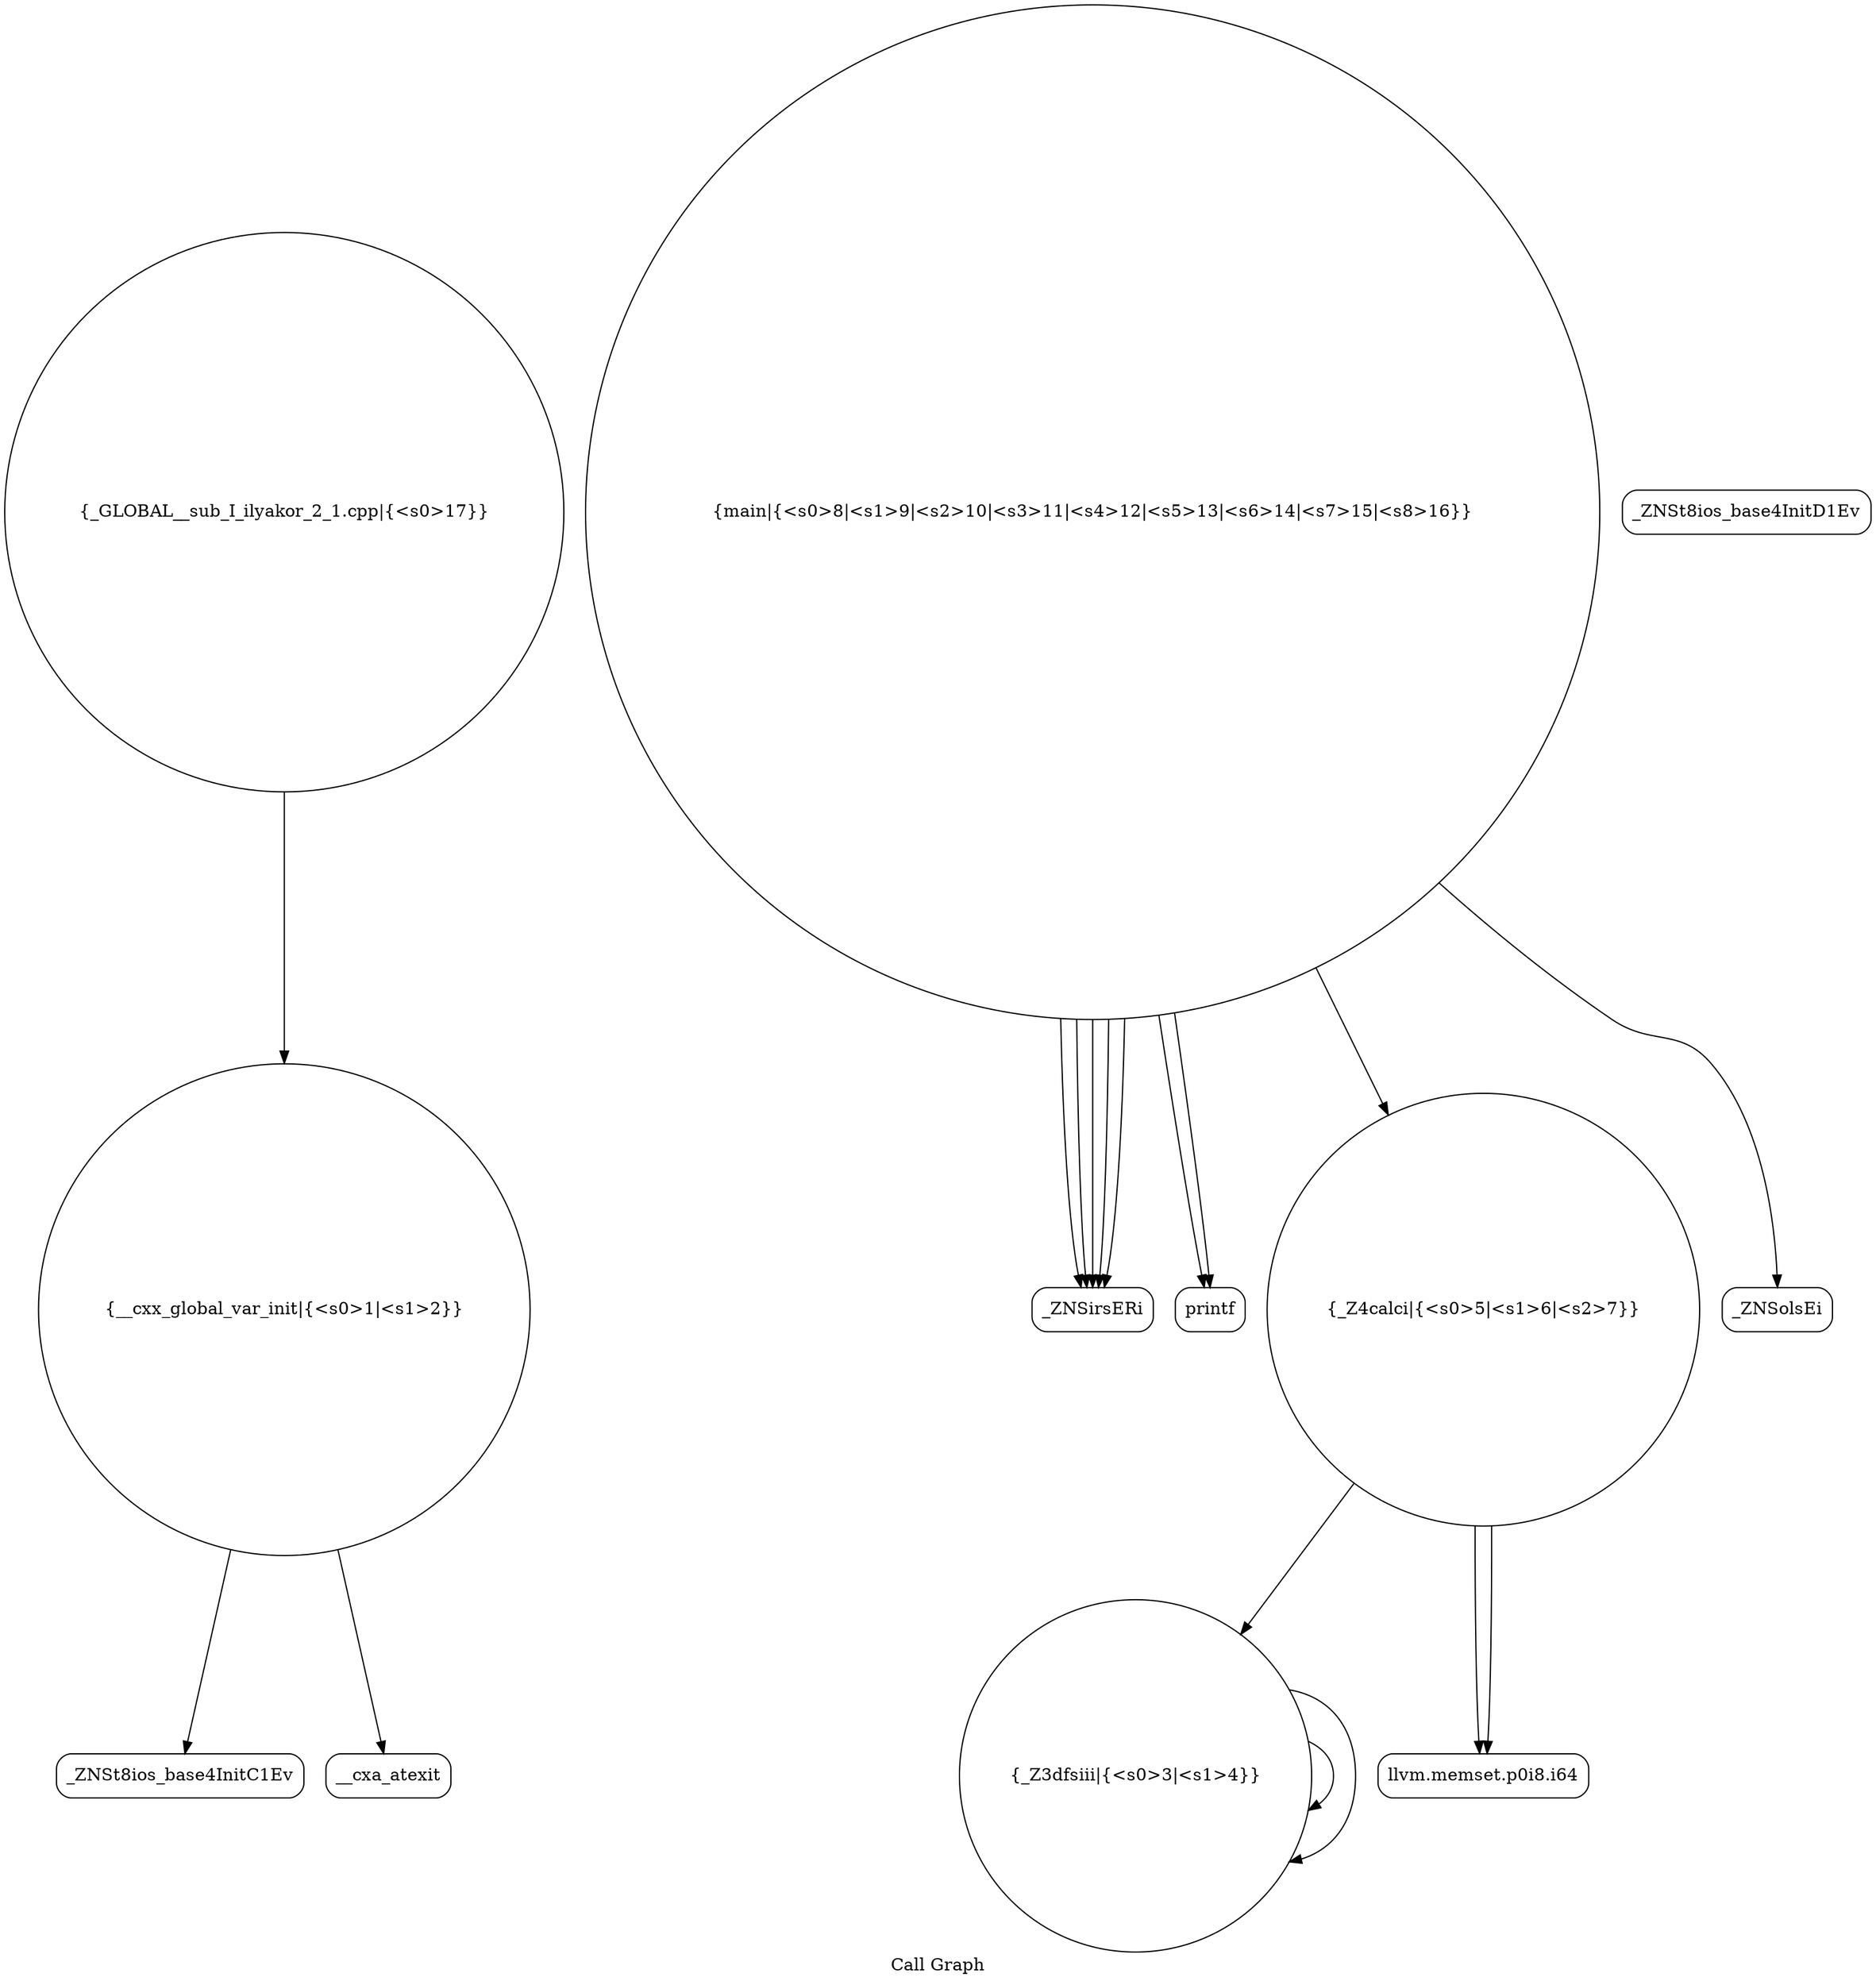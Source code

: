 digraph "Call Graph" {
	label="Call Graph";

	Node0x556cec16f950 [shape=record,shape=circle,label="{__cxx_global_var_init|{<s0>1|<s1>2}}"];
	Node0x556cec16f950:s0 -> Node0x556cec16fde0[color=black];
	Node0x556cec16f950:s1 -> Node0x556cec16fee0[color=black];
	Node0x556cec1700e0 [shape=record,shape=circle,label="{main|{<s0>8|<s1>9|<s2>10|<s3>11|<s4>12|<s5>13|<s6>14|<s7>15|<s8>16}}"];
	Node0x556cec1700e0:s0 -> Node0x556cec170160[color=black];
	Node0x556cec1700e0:s1 -> Node0x556cec1701e0[color=black];
	Node0x556cec1700e0:s2 -> Node0x556cec170160[color=black];
	Node0x556cec1700e0:s3 -> Node0x556cec170160[color=black];
	Node0x556cec1700e0:s4 -> Node0x556cec170160[color=black];
	Node0x556cec1700e0:s5 -> Node0x556cec170160[color=black];
	Node0x556cec1700e0:s6 -> Node0x556cec16ffe0[color=black];
	Node0x556cec1700e0:s7 -> Node0x556cec170260[color=black];
	Node0x556cec1700e0:s8 -> Node0x556cec1701e0[color=black];
	Node0x556cec16fe60 [shape=record,shape=Mrecord,label="{_ZNSt8ios_base4InitD1Ev}"];
	Node0x556cec1701e0 [shape=record,shape=Mrecord,label="{printf}"];
	Node0x556cec16ff60 [shape=record,shape=circle,label="{_Z3dfsiii|{<s0>3|<s1>4}}"];
	Node0x556cec16ff60:s0 -> Node0x556cec16ff60[color=black];
	Node0x556cec16ff60:s1 -> Node0x556cec16ff60[color=black];
	Node0x556cec1702e0 [shape=record,shape=circle,label="{_GLOBAL__sub_I_ilyakor_2_1.cpp|{<s0>17}}"];
	Node0x556cec1702e0:s0 -> Node0x556cec16f950[color=black];
	Node0x556cec170060 [shape=record,shape=Mrecord,label="{llvm.memset.p0i8.i64}"];
	Node0x556cec16fde0 [shape=record,shape=Mrecord,label="{_ZNSt8ios_base4InitC1Ev}"];
	Node0x556cec170160 [shape=record,shape=Mrecord,label="{_ZNSirsERi}"];
	Node0x556cec16fee0 [shape=record,shape=Mrecord,label="{__cxa_atexit}"];
	Node0x556cec170260 [shape=record,shape=Mrecord,label="{_ZNSolsEi}"];
	Node0x556cec16ffe0 [shape=record,shape=circle,label="{_Z4calci|{<s0>5|<s1>6|<s2>7}}"];
	Node0x556cec16ffe0:s0 -> Node0x556cec170060[color=black];
	Node0x556cec16ffe0:s1 -> Node0x556cec170060[color=black];
	Node0x556cec16ffe0:s2 -> Node0x556cec16ff60[color=black];
}
